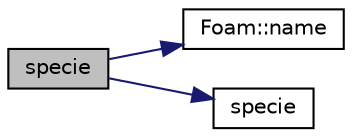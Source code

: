 digraph "specie"
{
  bgcolor="transparent";
  edge [fontname="Helvetica",fontsize="10",labelfontname="Helvetica",labelfontsize="10"];
  node [fontname="Helvetica",fontsize="10",shape=record];
  rankdir="LR";
  Node1 [label="specie",height=0.2,width=0.4,color="black", fillcolor="grey75", style="filled" fontcolor="black"];
  Node1 -> Node2 [color="midnightblue",fontsize="10",style="solid",fontname="Helvetica"];
  Node2 [label="Foam::name",height=0.2,width=0.4,color="black",URL="$namespaceFoam.html#a6c8b447ab587a5b141fdabdfac4d4da3",tooltip="Return string representation of complex. "];
  Node1 -> Node3 [color="midnightblue",fontsize="10",style="solid",fontname="Helvetica"];
  Node3 [label="specie",height=0.2,width=0.4,color="black",URL="$classFoam_1_1specie.html#a4e1b13fe8a833546ab7d0aca9f8042bc",tooltip="Construct from components without name. "];
}
